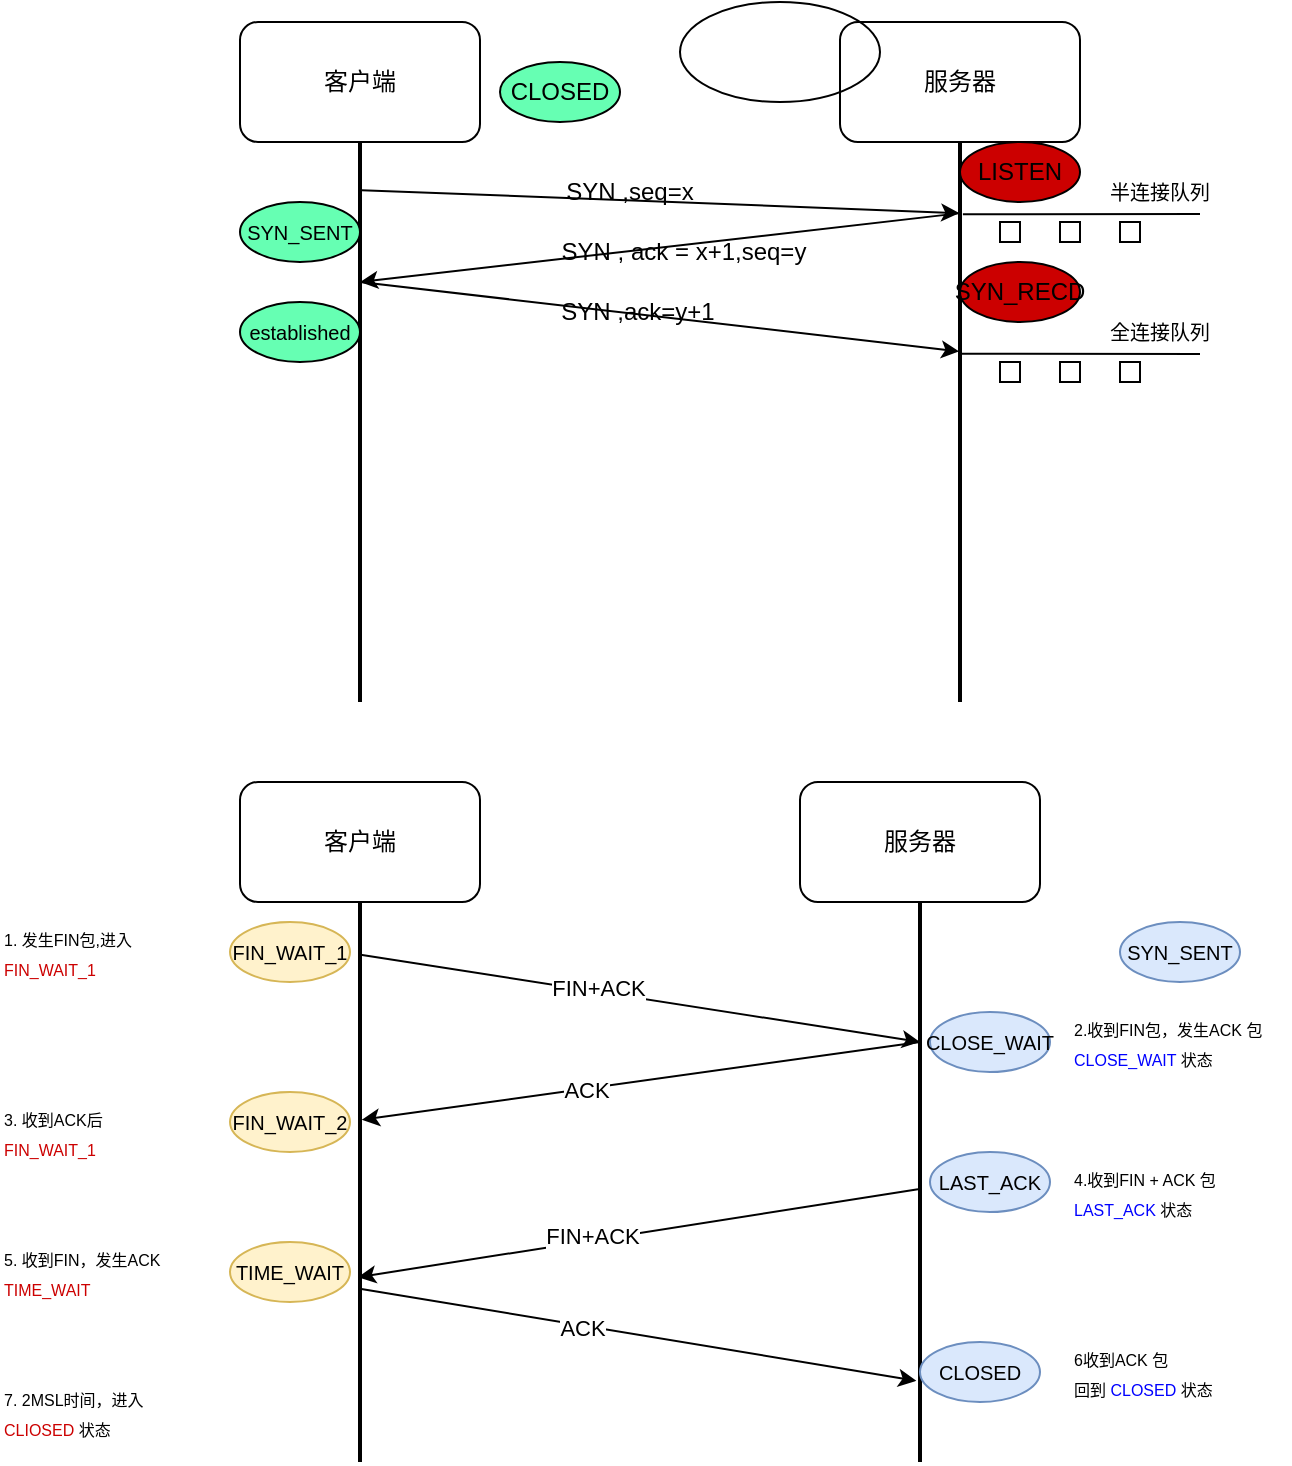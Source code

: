 <mxfile>
    <diagram id="pLVbdytqGveE6dHU4_2u" name="第 1 页">
        <mxGraphModel dx="318" dy="357" grid="1" gridSize="10" guides="1" tooltips="1" connect="1" arrows="1" fold="1" page="1" pageScale="1" pageWidth="827" pageHeight="1169" math="0" shadow="0">
            <root>
                <mxCell id="0"/>
                <mxCell id="1" parent="0"/>
                <mxCell id="2" value="客户端" style="rounded=1;whiteSpace=wrap;html=1;" parent="1" vertex="1">
                    <mxGeometry x="170" y="60" width="120" height="60" as="geometry"/>
                </mxCell>
                <mxCell id="6" value="" style="line;strokeWidth=2;direction=south;html=1;" parent="1" vertex="1">
                    <mxGeometry x="225" y="120" width="10" height="280" as="geometry"/>
                </mxCell>
                <mxCell id="7" value="服务器" style="rounded=1;whiteSpace=wrap;html=1;" parent="1" vertex="1">
                    <mxGeometry x="470" y="60" width="120" height="60" as="geometry"/>
                </mxCell>
                <mxCell id="8" value="" style="line;strokeWidth=2;direction=south;html=1;" parent="1" vertex="1">
                    <mxGeometry x="525" y="120" width="10" height="280" as="geometry"/>
                </mxCell>
                <mxCell id="9" value="" style="endArrow=classic;html=1;exitX=0.086;exitY=0.426;exitDx=0;exitDy=0;exitPerimeter=0;entryX=0.127;entryY=0.541;entryDx=0;entryDy=0;entryPerimeter=0;" parent="1" source="6" target="8" edge="1">
                    <mxGeometry width="50" height="50" relative="1" as="geometry">
                        <mxPoint x="370" y="260" as="sourcePoint"/>
                        <mxPoint x="420" y="210" as="targetPoint"/>
                    </mxGeometry>
                </mxCell>
                <mxCell id="10" value="SYN ,seq=x" style="text;html=1;strokeColor=none;fillColor=none;align=center;verticalAlign=middle;whiteSpace=wrap;rounded=0;" parent="1" vertex="1">
                    <mxGeometry x="320" y="140" width="90" height="10" as="geometry"/>
                </mxCell>
                <mxCell id="11" value="" style="endArrow=classic;html=1;exitX=0.127;exitY=0.471;exitDx=0;exitDy=0;exitPerimeter=0;entryX=0.25;entryY=0.5;entryDx=0;entryDy=0;entryPerimeter=0;" parent="1" source="8" target="6" edge="1">
                    <mxGeometry width="50" height="50" relative="1" as="geometry">
                        <mxPoint x="400" y="250" as="sourcePoint"/>
                        <mxPoint x="450" y="200" as="targetPoint"/>
                    </mxGeometry>
                </mxCell>
                <mxCell id="12" value="" style="endArrow=classic;html=1;exitX=0.25;exitY=0.5;exitDx=0;exitDy=0;exitPerimeter=0;entryX=0.374;entryY=0.537;entryDx=0;entryDy=0;entryPerimeter=0;" parent="1" source="6" target="8" edge="1">
                    <mxGeometry width="50" height="50" relative="1" as="geometry">
                        <mxPoint x="240.74" y="154.08" as="sourcePoint"/>
                        <mxPoint x="539.59" y="165.56" as="targetPoint"/>
                    </mxGeometry>
                </mxCell>
                <mxCell id="13" value="SYN , ack = x+1,seq=y" style="text;html=1;strokeColor=none;fillColor=none;align=center;verticalAlign=middle;whiteSpace=wrap;rounded=0;" parent="1" vertex="1">
                    <mxGeometry x="324" y="170" width="136" height="10" as="geometry"/>
                </mxCell>
                <mxCell id="15" value="SYN ,ack=y+1" style="text;html=1;strokeColor=none;fillColor=none;align=center;verticalAlign=middle;whiteSpace=wrap;rounded=0;" parent="1" vertex="1">
                    <mxGeometry x="324" y="200" width="90" height="10" as="geometry"/>
                </mxCell>
                <mxCell id="19" value="LISTEN" style="ellipse;whiteSpace=wrap;html=1;fillStyle=auto;fillColor=#CC0000;" parent="1" vertex="1">
                    <mxGeometry x="530" y="120" width="60" height="30" as="geometry"/>
                </mxCell>
                <mxCell id="20" value="CLOSED" style="ellipse;whiteSpace=wrap;html=1;fillStyle=auto;fillColor=#66FFB3;" parent="1" vertex="1">
                    <mxGeometry x="300" y="80" width="60" height="30" as="geometry"/>
                </mxCell>
                <mxCell id="21" value="" style="ellipse;whiteSpace=wrap;html=1;fillStyle=auto;fillColor=none;" parent="1" vertex="1">
                    <mxGeometry x="390" y="50" width="100" height="50" as="geometry"/>
                </mxCell>
                <mxCell id="22" value="&lt;font style=&quot;font-size: 10px;&quot;&gt;SYN_SENT&lt;/font&gt;" style="ellipse;whiteSpace=wrap;html=1;fillStyle=auto;fillColor=#66FFB3;" parent="1" vertex="1">
                    <mxGeometry x="170" y="150" width="60" height="30" as="geometry"/>
                </mxCell>
                <mxCell id="23" value="&lt;span style=&quot;font-size: 10px;&quot;&gt;established&lt;/span&gt;" style="ellipse;whiteSpace=wrap;html=1;fillStyle=auto;fillColor=#66FFB3;" parent="1" vertex="1">
                    <mxGeometry x="170" y="200" width="60" height="30" as="geometry"/>
                </mxCell>
                <mxCell id="24" value="SYN_RECD" style="ellipse;whiteSpace=wrap;html=1;fillStyle=auto;fillColor=#CC0000;" parent="1" vertex="1">
                    <mxGeometry x="530" y="180" width="60" height="30" as="geometry"/>
                </mxCell>
                <mxCell id="25" value="" style="endArrow=none;html=1;fontSize=10;exitX=0.129;exitY=0.355;exitDx=0;exitDy=0;exitPerimeter=0;" parent="1" source="8" edge="1">
                    <mxGeometry width="50" height="50" relative="1" as="geometry">
                        <mxPoint x="550" y="160" as="sourcePoint"/>
                        <mxPoint x="650" y="156" as="targetPoint"/>
                    </mxGeometry>
                </mxCell>
                <mxCell id="26" value="" style="whiteSpace=wrap;html=1;aspect=fixed;fillStyle=auto;fontSize=10;fillColor=none;" parent="1" vertex="1">
                    <mxGeometry x="580" y="160" width="10" height="10" as="geometry"/>
                </mxCell>
                <mxCell id="27" value="半连接队列" style="text;html=1;strokeColor=none;fillColor=none;align=center;verticalAlign=middle;whiteSpace=wrap;rounded=0;fillStyle=auto;fontSize=10;" parent="1" vertex="1">
                    <mxGeometry x="600" y="140" width="60" height="10" as="geometry"/>
                </mxCell>
                <mxCell id="28" value="" style="endArrow=none;html=1;fontSize=10;exitX=0.378;exitY=0.55;exitDx=0;exitDy=0;exitPerimeter=0;" parent="1" source="8" edge="1">
                    <mxGeometry width="50" height="50" relative="1" as="geometry">
                        <mxPoint x="535.0" y="230.12" as="sourcePoint"/>
                        <mxPoint x="650" y="226" as="targetPoint"/>
                    </mxGeometry>
                </mxCell>
                <mxCell id="29" value="全连接队列" style="text;html=1;strokeColor=none;fillColor=none;align=center;verticalAlign=middle;whiteSpace=wrap;rounded=0;fillStyle=auto;fontSize=10;" parent="1" vertex="1">
                    <mxGeometry x="600" y="210" width="60" height="10" as="geometry"/>
                </mxCell>
                <mxCell id="30" value="" style="whiteSpace=wrap;html=1;aspect=fixed;fillStyle=auto;fontSize=10;fillColor=none;" parent="1" vertex="1">
                    <mxGeometry x="610" y="160" width="10" height="10" as="geometry"/>
                </mxCell>
                <mxCell id="31" value="" style="whiteSpace=wrap;html=1;aspect=fixed;fillStyle=auto;fontSize=10;fillColor=none;" parent="1" vertex="1">
                    <mxGeometry x="550" y="160" width="10" height="10" as="geometry"/>
                </mxCell>
                <mxCell id="32" value="" style="whiteSpace=wrap;html=1;aspect=fixed;fillStyle=auto;fontSize=10;fillColor=none;" parent="1" vertex="1">
                    <mxGeometry x="610" y="230" width="10" height="10" as="geometry"/>
                </mxCell>
                <mxCell id="33" value="" style="whiteSpace=wrap;html=1;aspect=fixed;fillStyle=auto;fontSize=10;fillColor=none;" parent="1" vertex="1">
                    <mxGeometry x="580" y="230" width="10" height="10" as="geometry"/>
                </mxCell>
                <mxCell id="34" value="" style="whiteSpace=wrap;html=1;aspect=fixed;fillStyle=auto;fontSize=10;fillColor=none;" parent="1" vertex="1">
                    <mxGeometry x="550" y="230" width="10" height="10" as="geometry"/>
                </mxCell>
                <mxCell id="39" value="" style="group" vertex="1" connectable="0" parent="1">
                    <mxGeometry x="450" y="440" width="125" height="340" as="geometry"/>
                </mxCell>
                <mxCell id="36" value="服务器" style="rounded=1;whiteSpace=wrap;html=1;" vertex="1" parent="39">
                    <mxGeometry width="120" height="60" as="geometry"/>
                </mxCell>
                <mxCell id="38" value="" style="line;strokeWidth=2;direction=south;html=1;" vertex="1" parent="39">
                    <mxGeometry x="55" y="60" width="10" height="280" as="geometry"/>
                </mxCell>
                <mxCell id="42" value="&lt;font style=&quot;font-size: 10px;&quot;&gt;CLOSE_WAIT&lt;/font&gt;" style="ellipse;whiteSpace=wrap;html=1;fillStyle=auto;fillColor=#dae8fc;strokeColor=#6c8ebf;" vertex="1" parent="39">
                    <mxGeometry x="65" y="115" width="60" height="30" as="geometry"/>
                </mxCell>
                <mxCell id="54" value="&lt;font style=&quot;font-size: 10px;&quot;&gt;LAST_ACK&lt;/font&gt;" style="ellipse;whiteSpace=wrap;html=1;fillStyle=auto;fillColor=#dae8fc;strokeColor=#6c8ebf;" vertex="1" parent="39">
                    <mxGeometry x="65" y="185" width="60" height="30" as="geometry"/>
                </mxCell>
                <mxCell id="55" value="&lt;font style=&quot;font-size: 10px;&quot;&gt;CLOSED&lt;/font&gt;" style="ellipse;whiteSpace=wrap;html=1;fillStyle=auto;fillColor=#dae8fc;strokeColor=#6c8ebf;" vertex="1" parent="39">
                    <mxGeometry x="60" y="280" width="60" height="30" as="geometry"/>
                </mxCell>
                <mxCell id="40" value="" style="group" vertex="1" connectable="0" parent="1">
                    <mxGeometry x="170" y="440" width="120" height="340" as="geometry"/>
                </mxCell>
                <mxCell id="35" value="客户端" style="rounded=1;whiteSpace=wrap;html=1;" vertex="1" parent="40">
                    <mxGeometry width="120" height="60" as="geometry"/>
                </mxCell>
                <mxCell id="37" value="" style="line;strokeWidth=2;direction=south;html=1;" vertex="1" parent="40">
                    <mxGeometry x="55" y="60" width="10" height="280" as="geometry"/>
                </mxCell>
                <mxCell id="52" value="&lt;font style=&quot;font-size: 10px;&quot;&gt;TIME_WAIT&lt;/font&gt;" style="ellipse;whiteSpace=wrap;html=1;fillStyle=auto;fillColor=#fff2cc;strokeColor=#d6b656;" vertex="1" parent="40">
                    <mxGeometry x="-5" y="230" width="60" height="30" as="geometry"/>
                </mxCell>
                <mxCell id="51" value="&lt;span style=&quot;font-size: 10px;&quot;&gt;FIN_WAIT_2&lt;/span&gt;" style="ellipse;whiteSpace=wrap;html=1;fillStyle=auto;fillColor=#fff2cc;strokeColor=#d6b656;" vertex="1" parent="40">
                    <mxGeometry x="-5" y="155" width="60" height="30" as="geometry"/>
                </mxCell>
                <mxCell id="41" value="&lt;font style=&quot;font-size: 10px;&quot;&gt;FIN_WAIT_1&lt;/font&gt;" style="ellipse;whiteSpace=wrap;html=1;fillStyle=auto;fillColor=#fff2cc;strokeColor=#d6b656;" vertex="1" parent="40">
                    <mxGeometry x="-5" y="70" width="60" height="30" as="geometry"/>
                </mxCell>
                <mxCell id="43" value="" style="endArrow=classic;html=1;exitX=0.094;exitY=0.472;exitDx=0;exitDy=0;exitPerimeter=0;entryX=0.25;entryY=0.5;entryDx=0;entryDy=0;entryPerimeter=0;" edge="1" parent="1" source="37" target="38">
                    <mxGeometry width="50" height="50" relative="1" as="geometry">
                        <mxPoint x="280" y="540" as="sourcePoint"/>
                        <mxPoint x="330" y="490" as="targetPoint"/>
                    </mxGeometry>
                </mxCell>
                <mxCell id="44" value="FIN+ACK" style="edgeLabel;html=1;align=center;verticalAlign=middle;resizable=0;points=[];" vertex="1" connectable="0" parent="43">
                    <mxGeometry x="-0.152" y="2" relative="1" as="geometry">
                        <mxPoint as="offset"/>
                    </mxGeometry>
                </mxCell>
                <mxCell id="45" style="edgeStyle=none;html=1;exitX=0.25;exitY=0.5;exitDx=0;exitDy=0;exitPerimeter=0;entryX=0.389;entryY=0.414;entryDx=0;entryDy=0;entryPerimeter=0;" edge="1" parent="1" source="38" target="37">
                    <mxGeometry relative="1" as="geometry"/>
                </mxCell>
                <mxCell id="46" value="ACK" style="edgeLabel;html=1;align=center;verticalAlign=middle;resizable=0;points=[];" vertex="1" connectable="0" parent="45">
                    <mxGeometry x="0.197" relative="1" as="geometry">
                        <mxPoint as="offset"/>
                    </mxGeometry>
                </mxCell>
                <mxCell id="47" value="" style="endArrow=classic;html=1;entryX=0.67;entryY=0.599;entryDx=0;entryDy=0;entryPerimeter=0;exitX=0.513;exitY=0.599;exitDx=0;exitDy=0;exitPerimeter=0;" edge="1" parent="1" source="38" target="37">
                    <mxGeometry width="50" height="50" relative="1" as="geometry">
                        <mxPoint x="330" y="540" as="sourcePoint"/>
                        <mxPoint x="380" y="490" as="targetPoint"/>
                    </mxGeometry>
                </mxCell>
                <mxCell id="48" value="FIN+ACK" style="edgeLabel;html=1;align=center;verticalAlign=middle;resizable=0;points=[];" vertex="1" connectable="0" parent="47">
                    <mxGeometry x="0.165" y="-3" relative="1" as="geometry">
                        <mxPoint as="offset"/>
                    </mxGeometry>
                </mxCell>
                <mxCell id="49" value="" style="endArrow=classic;html=1;exitX=0.691;exitY=0.432;exitDx=0;exitDy=0;exitPerimeter=0;entryX=0.855;entryY=0.682;entryDx=0;entryDy=0;entryPerimeter=0;" edge="1" parent="1" source="37" target="38">
                    <mxGeometry width="50" height="50" relative="1" as="geometry">
                        <mxPoint x="330" y="680" as="sourcePoint"/>
                        <mxPoint x="380" y="630" as="targetPoint"/>
                    </mxGeometry>
                </mxCell>
                <mxCell id="50" value="ACK" style="edgeLabel;html=1;align=center;verticalAlign=middle;resizable=0;points=[];" vertex="1" connectable="0" parent="49">
                    <mxGeometry x="-0.208" y="-1" relative="1" as="geometry">
                        <mxPoint as="offset"/>
                    </mxGeometry>
                </mxCell>
                <mxCell id="53" value="&lt;font style=&quot;font-size: 10px;&quot;&gt;SYN_SENT&lt;/font&gt;" style="ellipse;whiteSpace=wrap;html=1;fillStyle=auto;fillColor=#dae8fc;strokeColor=#6c8ebf;" vertex="1" parent="1">
                    <mxGeometry x="610" y="510" width="60" height="30" as="geometry"/>
                </mxCell>
                <mxCell id="56" value="&lt;font style=&quot;font-size: 8px;&quot;&gt;1. 发生FIN包,进入&lt;br&gt;&lt;font color=&quot;#cc0000&quot;&gt;FIN_WAIT_1&lt;/font&gt;&lt;/font&gt;" style="text;html=1;strokeColor=none;fillColor=none;align=left;verticalAlign=middle;whiteSpace=wrap;rounded=0;" vertex="1" parent="1">
                    <mxGeometry x="50" y="510" width="70" height="30" as="geometry"/>
                </mxCell>
                <mxCell id="60" value="&lt;font style=&quot;font-size: 8px;&quot;&gt;3. 收到ACK后&lt;br&gt;&lt;font color=&quot;#cc0000&quot;&gt;FIN_WAIT_1&lt;/font&gt;&lt;/font&gt;" style="text;html=1;strokeColor=none;fillColor=none;align=left;verticalAlign=middle;whiteSpace=wrap;rounded=0;" vertex="1" parent="1">
                    <mxGeometry x="50" y="600" width="60" height="30" as="geometry"/>
                </mxCell>
                <mxCell id="62" value="&lt;font style=&quot;font-size: 8px;&quot;&gt;5. 收到FIN，发生ACK&lt;br&gt;&lt;font color=&quot;#cc0000&quot;&gt;TIME_WAIT&lt;/font&gt;&lt;br&gt;&lt;/font&gt;" style="text;html=1;strokeColor=none;fillColor=none;align=left;verticalAlign=middle;whiteSpace=wrap;rounded=0;" vertex="1" parent="1">
                    <mxGeometry x="50" y="670" width="90" height="30" as="geometry"/>
                </mxCell>
                <mxCell id="63" value="&lt;font style=&quot;font-size: 8px;&quot;&gt;2.收到FIN包，发生ACK 包&lt;br&gt;&lt;font color=&quot;#0000ff&quot;&gt;CLOSE_WAIT &lt;/font&gt;状态&lt;/font&gt;" style="text;html=1;strokeColor=none;fillColor=none;align=left;verticalAlign=middle;whiteSpace=wrap;rounded=0;" vertex="1" parent="1">
                    <mxGeometry x="585" y="555" width="110" height="30" as="geometry"/>
                </mxCell>
                <mxCell id="64" value="&lt;font style=&quot;font-size: 8px;&quot;&gt;4.收到FIN + ACK 包&lt;br&gt;&lt;font color=&quot;#0000ff&quot;&gt;LAST_ACK &lt;/font&gt;状态&lt;/font&gt;" style="text;html=1;strokeColor=none;fillColor=none;align=left;verticalAlign=middle;whiteSpace=wrap;rounded=0;" vertex="1" parent="1">
                    <mxGeometry x="585" y="630" width="110" height="30" as="geometry"/>
                </mxCell>
                <mxCell id="65" value="&lt;font style=&quot;font-size: 8px;&quot;&gt;6收到ACK 包&lt;br&gt;回到 &lt;font color=&quot;#0000ff&quot;&gt;CLOSED &lt;/font&gt;状态&lt;/font&gt;" style="text;html=1;strokeColor=none;fillColor=none;align=left;verticalAlign=middle;whiteSpace=wrap;rounded=0;" vertex="1" parent="1">
                    <mxGeometry x="585" y="720" width="110" height="30" as="geometry"/>
                </mxCell>
                <mxCell id="66" value="&lt;font style=&quot;font-size: 8px;&quot;&gt;7. 2MSL时间，进入&lt;br&gt;&lt;font color=&quot;#cc0000&quot;&gt;CLIOSED &lt;/font&gt;状态&lt;br&gt;&lt;/font&gt;" style="text;html=1;strokeColor=none;fillColor=none;align=left;verticalAlign=middle;whiteSpace=wrap;rounded=0;" vertex="1" parent="1">
                    <mxGeometry x="50" y="740" width="90" height="30" as="geometry"/>
                </mxCell>
            </root>
        </mxGraphModel>
    </diagram>
</mxfile>